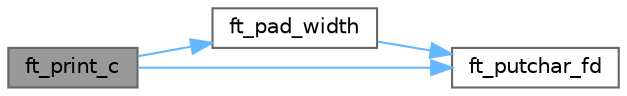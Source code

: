 digraph "ft_print_c"
{
 // LATEX_PDF_SIZE
  bgcolor="transparent";
  edge [fontname=Helvetica,fontsize=10,labelfontname=Helvetica,labelfontsize=10];
  node [fontname=Helvetica,fontsize=10,shape=box,height=0.2,width=0.4];
  rankdir="LR";
  Node1 [id="Node000001",label="ft_print_c",height=0.2,width=0.4,color="gray40", fillcolor="grey60", style="filled", fontcolor="black",tooltip=" "];
  Node1 -> Node2 [id="edge1_Node000001_Node000002",color="steelblue1",style="solid",tooltip=" "];
  Node2 [id="Node000002",label="ft_pad_width",height=0.2,width=0.4,color="grey40", fillcolor="white", style="filled",URL="$ft__flag__utils_8c.html#aa9324933e47ae68a10981f84f66ad827",tooltip=" "];
  Node2 -> Node3 [id="edge2_Node000002_Node000003",color="steelblue1",style="solid",tooltip=" "];
  Node3 [id="Node000003",label="ft_putchar_fd",height=0.2,width=0.4,color="grey40", fillcolor="white", style="filled",URL="$ft__putchar__fd_8c.html#a03ef80b25dc4a521379fa92ad97bad21",tooltip=" "];
  Node1 -> Node3 [id="edge3_Node000001_Node000003",color="steelblue1",style="solid",tooltip=" "];
}
